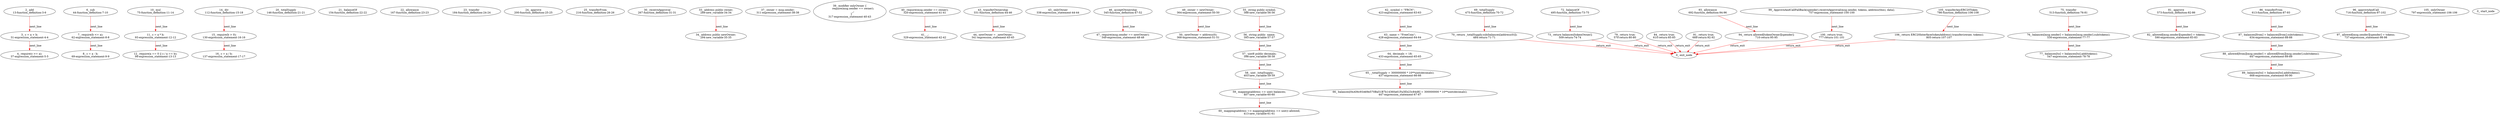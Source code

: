 digraph  {
13 [label="2_ add\n13-function_definition-3-6", type_label=function_definition];
31 [label="3_ c = a + b;\n31-expression_statement-4-4", type_label=expression_statement];
37 [label="4_ require(c >= a);\n37-expression_statement-5-5", type_label=expression_statement];
44 [label="6_ sub\n44-function_definition-7-10", type_label=function_definition];
62 [label="7_ require(b <= a);\n62-expression_statement-8-8", type_label=expression_statement];
69 [label="8_ c = a - b;\n69-expression_statement-9-9", type_label=expression_statement];
75 [label="10_ mul\n75-function_definition-11-14", type_label=function_definition];
93 [label="11_ c = a * b;\n93-expression_statement-12-12", type_label=expression_statement];
99 [label="12_ require(a == 0 || c / a == b);\n99-expression_statement-13-13", type_label=expression_statement];
112 [label="14_ div\n112-function_definition-15-18", type_label=function_definition];
130 [label="15_ require(b > 0);\n130-expression_statement-16-16", type_label=expression_statement];
137 [label="16_ c = a / b;\n137-expression_statement-17-17", type_label=expression_statement];
146 [label="20_ totalSupply\n146-function_definition-21-21", type_label=function_definition];
154 [label="21_ balanceOf\n154-function_definition-22-22", type_label=function_definition];
167 [label="22_ allowance\n167-function_definition-23-23", type_label=function_definition];
184 [label="23_ transfer\n184-function_definition-24-24", type_label=function_definition];
200 [label="24_ approve\n200-function_definition-25-25", type_label=function_definition];
216 [label="25_ transferFrom\n216-function_definition-26-26", type_label=function_definition];
267 [label="30_ receiveApproval\n267-function_definition-31-31", type_label=function_definition];
289 [label="33_ address public owner;\n289-new_variable-34-34", type_label=new_variable];
294 [label="34_ address public newOwner;\n294-new_variable-35-35", type_label=new_variable];
311 [label="37_ owner = msg.sender;\n311-expression_statement-38-38", type_label=expression_statement];
317 [label="39_ modifier onlyOwner {\n        require(msg.sender == owner);\n        _;\n    }\n317-expression_statement-40-43", type_label=expression_statement];
320 [label="40_ require(msg.sender == owner);\n320-expression_statement-41-41", type_label=expression_statement];
329 [label="41_ _;\n329-expression_statement-42-42", type_label=expression_statement];
331 [label="43_ transferOwnership\n331-function_definition-44-46", type_label=function_definition];
338 [label="43_ onlyOwner\n338-expression_statement-44-44", type_label=expression_statement];
341 [label="44_ newOwner = _newOwner;\n341-expression_statement-45-45", type_label=expression_statement];
345 [label="46_ acceptOwnership\n345-function_definition-47-52", type_label=function_definition];
349 [label="47_ require(msg.sender == newOwner);\n349-expression_statement-48-48", type_label=expression_statement];
364 [label="49_ owner = newOwner;\n364-expression_statement-50-50", type_label=expression_statement];
368 [label="50_ newOwner = address(0);\n368-expression_statement-51-51", type_label=expression_statement];
388 [label="55_ string public symbol;\n388-new_variable-56-56", type_label=new_variable];
393 [label="56_ string public  name;\n393-new_variable-57-57", type_label=new_variable];
398 [label="57_ uint8 public decimals;\n398-new_variable-58-58", type_label=new_variable];
403 [label="58_ uint _totalSupply;\n403-new_variable-59-59", type_label=new_variable];
407 [label="59_ mapping(address => uint) balances;\n407-new_variable-60-60", type_label=new_variable];
413 [label="60_ mapping(address => mapping(address => uint)) allowed;\n413-new_variable-61-61", type_label=new_variable];
423 [label="62_ symbol = \"FRCN\";\n423-expression_statement-63-63", type_label=expression_statement];
428 [label="63_ name = \"FreeCoin\";\n428-expression_statement-64-64", type_label=expression_statement];
433 [label="64_ decimals = 18;\n433-expression_statement-65-65", type_label=expression_statement];
437 [label="65_ _totalSupply = 300000000 * 10**uint(decimals);\n437-expression_statement-66-66", type_label=expression_statement];
447 [label="66_ balances[0xA56c93A69e570Ba51B7b14360a61Fa3Eb23c84d8] = 300000000 * 10**uint(decimals);\n447-expression_statement-67-67", type_label=expression_statement];
475 [label="69_ totalSupply\n475-function_definition-70-72", type_label=function_definition];
484 [label="70_ return _totalSupply.sub(balances[address(0)]);\n484-return-71-71", type_label=return];
495 [label="72_ balanceOf\n495-function_definition-73-75", type_label=function_definition];
509 [label="73_ return balances[tokenOwner];\n509-return-74-74", type_label=return];
513 [label="75_ transfer\n513-function_definition-76-81", type_label=function_definition];
530 [label="76_ balances[msg.sender] = balances[msg.sender].sub(tokens);\n530-expression_statement-77-77", type_label=expression_statement];
547 [label="77_ balances[to] = balances[to].add(tokens);\n547-expression_statement-78-78", type_label=expression_statement];
570 [label="79_ return true;\n570-return-80-80", type_label=return];
573 [label="81_ approve\n573-function_definition-82-86", type_label=function_definition];
590 [label="82_ allowed[msg.sender][spender] = tokens;\n590-expression_statement-83-83", type_label=expression_statement];
610 [label="84_ return true;\n610-return-85-85", type_label=return];
613 [label="86_ transferFrom\n613-function_definition-87-93", type_label=function_definition];
634 [label="87_ balances[from] = balances[from].sub(tokens);\n634-expression_statement-88-88", type_label=expression_statement];
647 [label="88_ allowed[from][msg.sender] = allowed[from][msg.sender].sub(tokens);\n647-expression_statement-89-89", type_label=expression_statement];
668 [label="89_ balances[to] = balances[to].add(tokens);\n668-expression_statement-90-90", type_label=expression_statement];
689 [label="91_ return true;\n689-return-92-92", type_label=return];
692 [label="93_ allowance\n692-function_definition-94-96", type_label=function_definition];
710 [label="94_ return allowed[tokenOwner][spender];\n710-return-95-95", type_label=return];
716 [label="96_ approveAndCall\n716-function_definition-97-102", type_label=function_definition];
737 [label="97_ allowed[msg.sender][spender] = tokens;\n737-expression_statement-98-98", type_label=expression_statement];
757 [label="99_ ApproveAndCallFallBack(spender).receiveApproval(msg.sender, tokens, address(this), data);\n757-expression_statement-100-100", type_label=expression_statement];
777 [label="100_ return true;\n777-return-101-101", type_label=return];
786 [label="105_ transferAnyERC20Token\n786-function_definition-106-108", type_label=function_definition];
797 [label="105_ onlyOwner\n797-expression_statement-106-106", type_label=expression_statement];
805 [label="106_ return ERC20Interface(tokenAddress).transfer(owner, tokens);\n805-return-107-107", type_label=return];
1 [label="0_ start_node", type_label=start];
2 [label="0_ exit_node", type_label=exit];
13 -> 31  [color=red, controlflow_type=next_line, edge_type=CFG_edge, key=0, label=next_line];
31 -> 37  [color=red, controlflow_type=next_line, edge_type=CFG_edge, key=0, label=next_line];
44 -> 62  [color=red, controlflow_type=next_line, edge_type=CFG_edge, key=0, label=next_line];
62 -> 69  [color=red, controlflow_type=next_line, edge_type=CFG_edge, key=0, label=next_line];
75 -> 93  [color=red, controlflow_type=next_line, edge_type=CFG_edge, key=0, label=next_line];
93 -> 99  [color=red, controlflow_type=next_line, edge_type=CFG_edge, key=0, label=next_line];
112 -> 130  [color=red, controlflow_type=next_line, edge_type=CFG_edge, key=0, label=next_line];
130 -> 137  [color=red, controlflow_type=next_line, edge_type=CFG_edge, key=0, label=next_line];
289 -> 294  [color=red, controlflow_type=next_line, edge_type=CFG_edge, key=0, label=next_line];
320 -> 329  [color=red, controlflow_type=next_line, edge_type=CFG_edge, key=0, label=next_line];
331 -> 341  [color=red, controlflow_type=next_line, edge_type=CFG_edge, key=0, label=next_line];
345 -> 349  [color=red, controlflow_type=next_line, edge_type=CFG_edge, key=0, label=next_line];
364 -> 368  [color=red, controlflow_type=next_line, edge_type=CFG_edge, key=0, label=next_line];
388 -> 393  [color=red, controlflow_type=next_line, edge_type=CFG_edge, key=0, label=next_line];
393 -> 398  [color=red, controlflow_type=next_line, edge_type=CFG_edge, key=0, label=next_line];
398 -> 403  [color=red, controlflow_type=next_line, edge_type=CFG_edge, key=0, label=next_line];
403 -> 407  [color=red, controlflow_type=next_line, edge_type=CFG_edge, key=0, label=next_line];
407 -> 413  [color=red, controlflow_type=next_line, edge_type=CFG_edge, key=0, label=next_line];
423 -> 428  [color=red, controlflow_type=next_line, edge_type=CFG_edge, key=0, label=next_line];
428 -> 433  [color=red, controlflow_type=next_line, edge_type=CFG_edge, key=0, label=next_line];
433 -> 437  [color=red, controlflow_type=next_line, edge_type=CFG_edge, key=0, label=next_line];
437 -> 447  [color=red, controlflow_type=next_line, edge_type=CFG_edge, key=0, label=next_line];
475 -> 484  [color=red, controlflow_type=next_line, edge_type=CFG_edge, key=0, label=next_line];
484 -> 2  [color=red, controlflow_type=return_exit, edge_type=CFG_edge, key=0, label=return_exit];
495 -> 509  [color=red, controlflow_type=next_line, edge_type=CFG_edge, key=0, label=next_line];
509 -> 2  [color=red, controlflow_type=return_exit, edge_type=CFG_edge, key=0, label=return_exit];
513 -> 530  [color=red, controlflow_type=next_line, edge_type=CFG_edge, key=0, label=next_line];
530 -> 547  [color=red, controlflow_type=next_line, edge_type=CFG_edge, key=0, label=next_line];
570 -> 2  [color=red, controlflow_type=return_exit, edge_type=CFG_edge, key=0, label=return_exit];
573 -> 590  [color=red, controlflow_type=next_line, edge_type=CFG_edge, key=0, label=next_line];
610 -> 2  [color=red, controlflow_type=return_exit, edge_type=CFG_edge, key=0, label=return_exit];
613 -> 634  [color=red, controlflow_type=next_line, edge_type=CFG_edge, key=0, label=next_line];
634 -> 647  [color=red, controlflow_type=next_line, edge_type=CFG_edge, key=0, label=next_line];
647 -> 668  [color=red, controlflow_type=next_line, edge_type=CFG_edge, key=0, label=next_line];
689 -> 2  [color=red, controlflow_type=return_exit, edge_type=CFG_edge, key=0, label=return_exit];
692 -> 710  [color=red, controlflow_type=next_line, edge_type=CFG_edge, key=0, label=next_line];
710 -> 2  [color=red, controlflow_type=return_exit, edge_type=CFG_edge, key=0, label=return_exit];
716 -> 737  [color=red, controlflow_type=next_line, edge_type=CFG_edge, key=0, label=next_line];
757 -> 777  [color=red, controlflow_type=next_line, edge_type=CFG_edge, key=0, label=next_line];
777 -> 2  [color=red, controlflow_type=return_exit, edge_type=CFG_edge, key=0, label=return_exit];
786 -> 805  [color=red, controlflow_type=next_line, edge_type=CFG_edge, key=0, label=next_line];
805 -> 2  [color=red, controlflow_type=return_exit, edge_type=CFG_edge, key=0, label=return_exit];
}
